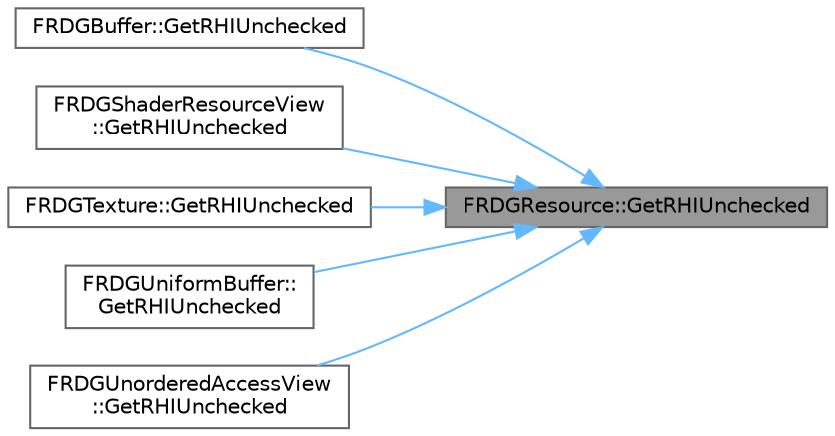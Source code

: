digraph "FRDGResource::GetRHIUnchecked"
{
 // INTERACTIVE_SVG=YES
 // LATEX_PDF_SIZE
  bgcolor="transparent";
  edge [fontname=Helvetica,fontsize=10,labelfontname=Helvetica,labelfontsize=10];
  node [fontname=Helvetica,fontsize=10,shape=box,height=0.2,width=0.4];
  rankdir="RL";
  Node1 [id="Node000001",label="FRDGResource::GetRHIUnchecked",height=0.2,width=0.4,color="gray40", fillcolor="grey60", style="filled", fontcolor="black",tooltip=" "];
  Node1 -> Node2 [id="edge1_Node000001_Node000002",dir="back",color="steelblue1",style="solid",tooltip=" "];
  Node2 [id="Node000002",label="FRDGBuffer::GetRHIUnchecked",height=0.2,width=0.4,color="grey40", fillcolor="white", style="filled",URL="$d0/d52/classFRDGBuffer.html#a967a6573aaeab641f865c11f0c3f01d5",tooltip=" "];
  Node1 -> Node3 [id="edge2_Node000001_Node000003",dir="back",color="steelblue1",style="solid",tooltip=" "];
  Node3 [id="Node000003",label="FRDGShaderResourceView\l::GetRHIUnchecked",height=0.2,width=0.4,color="grey40", fillcolor="white", style="filled",URL="$d8/d35/classFRDGShaderResourceView.html#a3aa3baefd07256f78bab2b6457dfb1c9",tooltip="Returns the allocated RHI SRV without access checks."];
  Node1 -> Node4 [id="edge3_Node000001_Node000004",dir="back",color="steelblue1",style="solid",tooltip=" "];
  Node4 [id="Node000004",label="FRDGTexture::GetRHIUnchecked",height=0.2,width=0.4,color="grey40", fillcolor="white", style="filled",URL="$d8/d5d/classFRDGTexture.html#ac3670a1cfcaa218f65696db6c9cee475",tooltip="Returns RHI texture without access checks."];
  Node1 -> Node5 [id="edge4_Node000001_Node000005",dir="back",color="steelblue1",style="solid",tooltip=" "];
  Node5 [id="Node000005",label="FRDGUniformBuffer::\lGetRHIUnchecked",height=0.2,width=0.4,color="grey40", fillcolor="white", style="filled",URL="$d3/d14/classFRDGUniformBuffer.html#afdb87b7afe1d9fdded271a93df02fdb6",tooltip=" "];
  Node1 -> Node6 [id="edge5_Node000001_Node000006",dir="back",color="steelblue1",style="solid",tooltip=" "];
  Node6 [id="Node000006",label="FRDGUnorderedAccessView\l::GetRHIUnchecked",height=0.2,width=0.4,color="grey40", fillcolor="white", style="filled",URL="$d5/da3/classFRDGUnorderedAccessView.html#af3fd37f12a65a81898b6460ac5cd1ff0",tooltip="Returns the allocated RHI UAV without access checks."];
}
